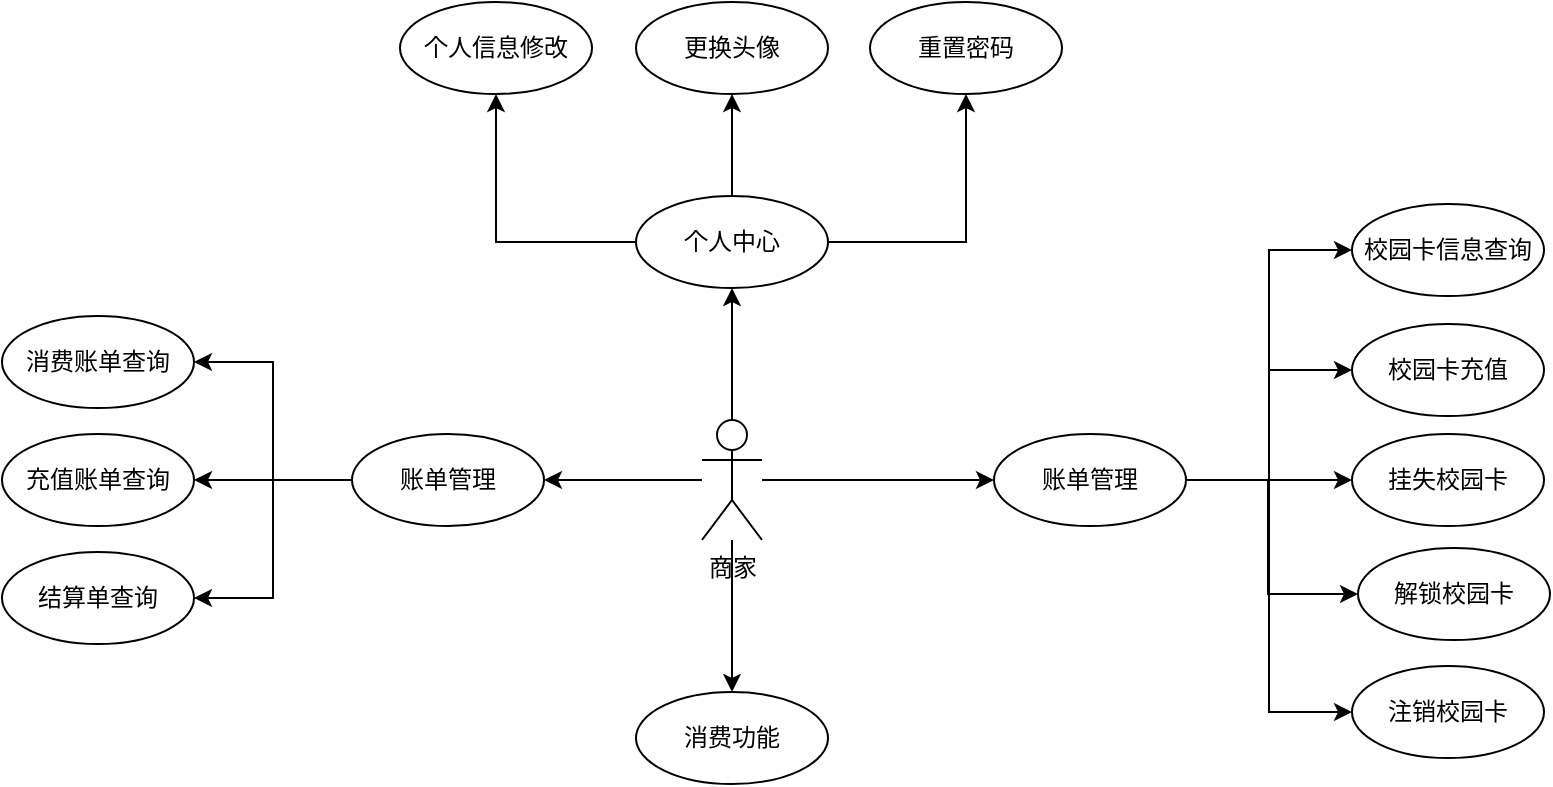 <mxfile version="24.7.8">
  <diagram name="第 1 页" id="rwZv39C4w_sRKw7Vsx9e">
    <mxGraphModel dx="1195" dy="714" grid="0" gridSize="10" guides="1" tooltips="1" connect="1" arrows="1" fold="1" page="1" pageScale="1" pageWidth="2336" pageHeight="1654" math="0" shadow="0">
      <root>
        <mxCell id="0" />
        <mxCell id="1" parent="0" />
        <mxCell id="Ve-0OviqmU1EHWDldDCG-1" style="edgeStyle=orthogonalEdgeStyle;rounded=0;orthogonalLoop=1;jettySize=auto;html=1;entryX=0;entryY=0.5;entryDx=0;entryDy=0;" edge="1" parent="1" source="Ve-0OviqmU1EHWDldDCG-5" target="Ve-0OviqmU1EHWDldDCG-22">
          <mxGeometry relative="1" as="geometry" />
        </mxCell>
        <mxCell id="Ve-0OviqmU1EHWDldDCG-2" style="edgeStyle=orthogonalEdgeStyle;rounded=0;orthogonalLoop=1;jettySize=auto;html=1;entryX=0.5;entryY=1;entryDx=0;entryDy=0;" edge="1" parent="1" source="Ve-0OviqmU1EHWDldDCG-5" target="Ve-0OviqmU1EHWDldDCG-8">
          <mxGeometry relative="1" as="geometry" />
        </mxCell>
        <mxCell id="Ve-0OviqmU1EHWDldDCG-3" style="edgeStyle=orthogonalEdgeStyle;rounded=0;orthogonalLoop=1;jettySize=auto;html=1;entryX=1;entryY=0.5;entryDx=0;entryDy=0;" edge="1" parent="1" source="Ve-0OviqmU1EHWDldDCG-5" target="Ve-0OviqmU1EHWDldDCG-26">
          <mxGeometry relative="1" as="geometry" />
        </mxCell>
        <mxCell id="Ve-0OviqmU1EHWDldDCG-4" style="edgeStyle=orthogonalEdgeStyle;rounded=0;orthogonalLoop=1;jettySize=auto;html=1;entryX=0.5;entryY=0;entryDx=0;entryDy=0;" edge="1" parent="1" source="Ve-0OviqmU1EHWDldDCG-5" target="Ve-0OviqmU1EHWDldDCG-44">
          <mxGeometry relative="1" as="geometry" />
        </mxCell>
        <mxCell id="Ve-0OviqmU1EHWDldDCG-5" value="商家" style="shape=umlActor;verticalLabelPosition=bottom;verticalAlign=top;html=1;outlineConnect=0;" vertex="1" parent="1">
          <mxGeometry x="1033" y="455" width="30" height="60" as="geometry" />
        </mxCell>
        <mxCell id="Ve-0OviqmU1EHWDldDCG-6" style="edgeStyle=orthogonalEdgeStyle;rounded=0;orthogonalLoop=1;jettySize=auto;html=1;entryX=0.5;entryY=1;entryDx=0;entryDy=0;" edge="1" parent="1" source="Ve-0OviqmU1EHWDldDCG-8" target="Ve-0OviqmU1EHWDldDCG-12">
          <mxGeometry relative="1" as="geometry" />
        </mxCell>
        <mxCell id="Ve-0OviqmU1EHWDldDCG-7" style="edgeStyle=orthogonalEdgeStyle;rounded=0;orthogonalLoop=1;jettySize=auto;html=1;entryX=0.5;entryY=1;entryDx=0;entryDy=0;" edge="1" parent="1" source="Ve-0OviqmU1EHWDldDCG-8" target="Ve-0OviqmU1EHWDldDCG-16">
          <mxGeometry relative="1" as="geometry" />
        </mxCell>
        <mxCell id="Ve-0OviqmU1EHWDldDCG-51" style="edgeStyle=orthogonalEdgeStyle;rounded=0;orthogonalLoop=1;jettySize=auto;html=1;entryX=0.5;entryY=1;entryDx=0;entryDy=0;" edge="1" parent="1" source="Ve-0OviqmU1EHWDldDCG-8" target="Ve-0OviqmU1EHWDldDCG-48">
          <mxGeometry relative="1" as="geometry" />
        </mxCell>
        <mxCell id="Ve-0OviqmU1EHWDldDCG-8" value="个人中心" style="ellipse;whiteSpace=wrap;html=1;" vertex="1" parent="1">
          <mxGeometry x="1000" y="343" width="96" height="46" as="geometry" />
        </mxCell>
        <mxCell id="Ve-0OviqmU1EHWDldDCG-12" value="个人信息修改" style="ellipse;whiteSpace=wrap;html=1;" vertex="1" parent="1">
          <mxGeometry x="882" y="246" width="96" height="46" as="geometry" />
        </mxCell>
        <mxCell id="Ve-0OviqmU1EHWDldDCG-16" value="重置密码" style="ellipse;whiteSpace=wrap;html=1;" vertex="1" parent="1">
          <mxGeometry x="1117" y="246" width="96" height="46" as="geometry" />
        </mxCell>
        <mxCell id="Ve-0OviqmU1EHWDldDCG-17" style="edgeStyle=orthogonalEdgeStyle;rounded=0;orthogonalLoop=1;jettySize=auto;html=1;exitX=1;exitY=0.5;exitDx=0;exitDy=0;entryX=0;entryY=0.5;entryDx=0;entryDy=0;" edge="1" parent="1" source="Ve-0OviqmU1EHWDldDCG-22" target="Ve-0OviqmU1EHWDldDCG-30">
          <mxGeometry relative="1" as="geometry" />
        </mxCell>
        <mxCell id="Ve-0OviqmU1EHWDldDCG-18" style="edgeStyle=orthogonalEdgeStyle;rounded=0;orthogonalLoop=1;jettySize=auto;html=1;entryX=0;entryY=0.5;entryDx=0;entryDy=0;" edge="1" parent="1" source="Ve-0OviqmU1EHWDldDCG-22" target="Ve-0OviqmU1EHWDldDCG-31">
          <mxGeometry relative="1" as="geometry" />
        </mxCell>
        <mxCell id="Ve-0OviqmU1EHWDldDCG-19" style="edgeStyle=orthogonalEdgeStyle;rounded=0;orthogonalLoop=1;jettySize=auto;html=1;entryX=0;entryY=0.5;entryDx=0;entryDy=0;" edge="1" parent="1" source="Ve-0OviqmU1EHWDldDCG-22" target="Ve-0OviqmU1EHWDldDCG-34">
          <mxGeometry relative="1" as="geometry" />
        </mxCell>
        <mxCell id="Ve-0OviqmU1EHWDldDCG-20" style="edgeStyle=orthogonalEdgeStyle;rounded=0;orthogonalLoop=1;jettySize=auto;html=1;entryX=0;entryY=0.5;entryDx=0;entryDy=0;" edge="1" parent="1" source="Ve-0OviqmU1EHWDldDCG-22" target="Ve-0OviqmU1EHWDldDCG-32">
          <mxGeometry relative="1" as="geometry">
            <Array as="points">
              <mxPoint x="1316" y="485" />
              <mxPoint x="1316" y="542" />
            </Array>
          </mxGeometry>
        </mxCell>
        <mxCell id="Ve-0OviqmU1EHWDldDCG-21" style="edgeStyle=orthogonalEdgeStyle;rounded=0;orthogonalLoop=1;jettySize=auto;html=1;entryX=0;entryY=0.5;entryDx=0;entryDy=0;" edge="1" parent="1" source="Ve-0OviqmU1EHWDldDCG-22" target="Ve-0OviqmU1EHWDldDCG-33">
          <mxGeometry relative="1" as="geometry" />
        </mxCell>
        <mxCell id="Ve-0OviqmU1EHWDldDCG-22" value="账单管理" style="ellipse;whiteSpace=wrap;html=1;" vertex="1" parent="1">
          <mxGeometry x="1179" y="462" width="96" height="46" as="geometry" />
        </mxCell>
        <mxCell id="Ve-0OviqmU1EHWDldDCG-23" style="edgeStyle=orthogonalEdgeStyle;rounded=0;orthogonalLoop=1;jettySize=auto;html=1;entryX=1;entryY=0.5;entryDx=0;entryDy=0;" edge="1" parent="1" source="Ve-0OviqmU1EHWDldDCG-26" target="Ve-0OviqmU1EHWDldDCG-27">
          <mxGeometry relative="1" as="geometry" />
        </mxCell>
        <mxCell id="Ve-0OviqmU1EHWDldDCG-24" style="edgeStyle=orthogonalEdgeStyle;rounded=0;orthogonalLoop=1;jettySize=auto;html=1;entryX=1;entryY=0.5;entryDx=0;entryDy=0;" edge="1" parent="1" source="Ve-0OviqmU1EHWDldDCG-26" target="Ve-0OviqmU1EHWDldDCG-28">
          <mxGeometry relative="1" as="geometry" />
        </mxCell>
        <mxCell id="Ve-0OviqmU1EHWDldDCG-25" style="edgeStyle=orthogonalEdgeStyle;rounded=0;orthogonalLoop=1;jettySize=auto;html=1;entryX=1;entryY=0.5;entryDx=0;entryDy=0;" edge="1" parent="1" source="Ve-0OviqmU1EHWDldDCG-26" target="Ve-0OviqmU1EHWDldDCG-29">
          <mxGeometry relative="1" as="geometry" />
        </mxCell>
        <mxCell id="Ve-0OviqmU1EHWDldDCG-26" value="账单管理" style="ellipse;whiteSpace=wrap;html=1;" vertex="1" parent="1">
          <mxGeometry x="858" y="462" width="96" height="46" as="geometry" />
        </mxCell>
        <mxCell id="Ve-0OviqmU1EHWDldDCG-27" value="消费账单查询" style="ellipse;whiteSpace=wrap;html=1;" vertex="1" parent="1">
          <mxGeometry x="683" y="403" width="96" height="46" as="geometry" />
        </mxCell>
        <mxCell id="Ve-0OviqmU1EHWDldDCG-28" value="充值账单查询" style="ellipse;whiteSpace=wrap;html=1;" vertex="1" parent="1">
          <mxGeometry x="683" y="462" width="96" height="46" as="geometry" />
        </mxCell>
        <mxCell id="Ve-0OviqmU1EHWDldDCG-29" value="结算单查询" style="ellipse;whiteSpace=wrap;html=1;" vertex="1" parent="1">
          <mxGeometry x="683" y="521" width="96" height="46" as="geometry" />
        </mxCell>
        <mxCell id="Ve-0OviqmU1EHWDldDCG-30" value="校园卡信息查询" style="ellipse;whiteSpace=wrap;html=1;" vertex="1" parent="1">
          <mxGeometry x="1358" y="347" width="96" height="46" as="geometry" />
        </mxCell>
        <mxCell id="Ve-0OviqmU1EHWDldDCG-31" value="校园卡充值" style="ellipse;whiteSpace=wrap;html=1;" vertex="1" parent="1">
          <mxGeometry x="1358" y="407" width="96" height="46" as="geometry" />
        </mxCell>
        <mxCell id="Ve-0OviqmU1EHWDldDCG-32" value="解锁校园卡" style="ellipse;whiteSpace=wrap;html=1;" vertex="1" parent="1">
          <mxGeometry x="1361" y="519" width="96" height="46" as="geometry" />
        </mxCell>
        <mxCell id="Ve-0OviqmU1EHWDldDCG-33" value="注销校园卡" style="ellipse;whiteSpace=wrap;html=1;" vertex="1" parent="1">
          <mxGeometry x="1358" y="578" width="96" height="46" as="geometry" />
        </mxCell>
        <mxCell id="Ve-0OviqmU1EHWDldDCG-34" value="挂失校园卡" style="ellipse;whiteSpace=wrap;html=1;" vertex="1" parent="1">
          <mxGeometry x="1358" y="462" width="96" height="46" as="geometry" />
        </mxCell>
        <mxCell id="Ve-0OviqmU1EHWDldDCG-41" style="edgeStyle=orthogonalEdgeStyle;rounded=0;orthogonalLoop=1;jettySize=auto;html=1;exitX=0.5;exitY=1;exitDx=0;exitDy=0;" edge="1" parent="1" source="Ve-0OviqmU1EHWDldDCG-34" target="Ve-0OviqmU1EHWDldDCG-34">
          <mxGeometry relative="1" as="geometry" />
        </mxCell>
        <mxCell id="Ve-0OviqmU1EHWDldDCG-44" value="消费功能" style="ellipse;whiteSpace=wrap;html=1;" vertex="1" parent="1">
          <mxGeometry x="1000" y="591" width="96" height="46" as="geometry" />
        </mxCell>
        <mxCell id="Ve-0OviqmU1EHWDldDCG-48" value="更换头像" style="ellipse;whiteSpace=wrap;html=1;" vertex="1" parent="1">
          <mxGeometry x="1000" y="246" width="96" height="46" as="geometry" />
        </mxCell>
      </root>
    </mxGraphModel>
  </diagram>
</mxfile>

